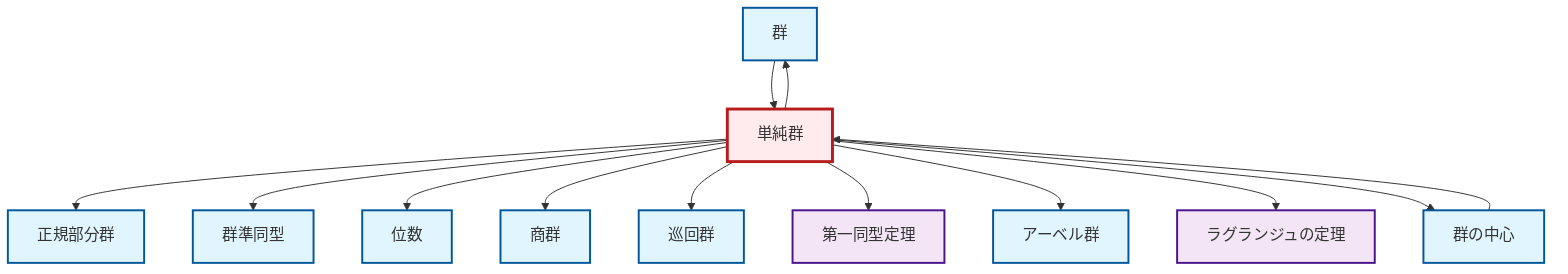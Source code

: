 graph TD
    classDef definition fill:#e1f5fe,stroke:#01579b,stroke-width:2px
    classDef theorem fill:#f3e5f5,stroke:#4a148c,stroke-width:2px
    classDef axiom fill:#fff3e0,stroke:#e65100,stroke-width:2px
    classDef example fill:#e8f5e9,stroke:#1b5e20,stroke-width:2px
    classDef current fill:#ffebee,stroke:#b71c1c,stroke-width:3px
    def-abelian-group["アーベル群"]:::definition
    thm-lagrange["ラグランジュの定理"]:::theorem
    def-cyclic-group["巡回群"]:::definition
    def-group["群"]:::definition
    def-center-of-group["群の中心"]:::definition
    def-order["位数"]:::definition
    def-quotient-group["商群"]:::definition
    thm-first-isomorphism["第一同型定理"]:::theorem
    def-normal-subgroup["正規部分群"]:::definition
    def-homomorphism["群準同型"]:::definition
    def-simple-group["単純群"]:::definition
    def-simple-group --> def-normal-subgroup
    def-simple-group --> def-homomorphism
    def-center-of-group --> def-simple-group
    def-simple-group --> def-order
    def-simple-group --> def-quotient-group
    def-simple-group --> def-cyclic-group
    def-simple-group --> thm-first-isomorphism
    def-simple-group --> def-group
    def-group --> def-simple-group
    def-simple-group --> def-abelian-group
    def-simple-group --> thm-lagrange
    def-simple-group --> def-center-of-group
    class def-simple-group current